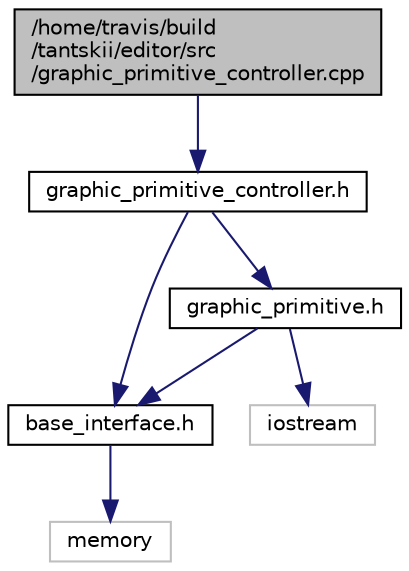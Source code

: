 digraph "/home/travis/build/tantskii/editor/src/graphic_primitive_controller.cpp"
{
  edge [fontname="Helvetica",fontsize="10",labelfontname="Helvetica",labelfontsize="10"];
  node [fontname="Helvetica",fontsize="10",shape=record];
  Node1 [label="/home/travis/build\l/tantskii/editor/src\l/graphic_primitive_controller.cpp",height=0.2,width=0.4,color="black", fillcolor="grey75", style="filled", fontcolor="black"];
  Node1 -> Node2 [color="midnightblue",fontsize="10",style="solid",fontname="Helvetica"];
  Node2 [label="graphic_primitive_controller.h",height=0.2,width=0.4,color="black", fillcolor="white", style="filled",URL="$graphic__primitive__controller_8h.html",tooltip="Заголовочный файл, содержащий объявление контроллера для графических примитивов. "];
  Node2 -> Node3 [color="midnightblue",fontsize="10",style="solid",fontname="Helvetica"];
  Node3 [label="base_interface.h",height=0.2,width=0.4,color="black", fillcolor="white", style="filled",URL="$base__interface_8h.html",tooltip="Заголовочный файл, содержащий интерфейсы контроллера и модели. "];
  Node3 -> Node4 [color="midnightblue",fontsize="10",style="solid",fontname="Helvetica"];
  Node4 [label="memory",height=0.2,width=0.4,color="grey75", fillcolor="white", style="filled"];
  Node2 -> Node5 [color="midnightblue",fontsize="10",style="solid",fontname="Helvetica"];
  Node5 [label="graphic_primitive.h",height=0.2,width=0.4,color="black", fillcolor="white", style="filled",URL="$graphic__primitive_8h.html",tooltip="Заголовочный файл, содержащий интерфейс модели графического интерфейса. "];
  Node5 -> Node3 [color="midnightblue",fontsize="10",style="solid",fontname="Helvetica"];
  Node5 -> Node6 [color="midnightblue",fontsize="10",style="solid",fontname="Helvetica"];
  Node6 [label="iostream",height=0.2,width=0.4,color="grey75", fillcolor="white", style="filled"];
}
